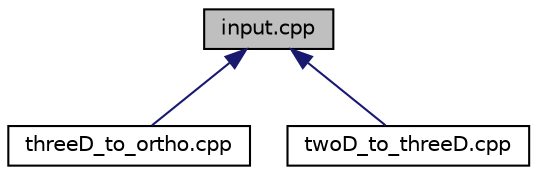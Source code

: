 digraph "input.cpp"
{
  bgcolor="transparent";
  edge [fontname="Helvetica",fontsize="10",labelfontname="Helvetica",labelfontsize="10"];
  node [fontname="Helvetica",fontsize="10",shape=record];
  Node2 [label="input.cpp",height=0.2,width=0.4,color="black", fillcolor="grey75", style="filled", fontcolor="black"];
  Node2 -> Node3 [dir="back",color="midnightblue",fontsize="10",style="solid",fontname="Helvetica"];
  Node3 [label="threeD_to_ortho.cpp",height=0.2,width=0.4,color="black",URL="$threeD__to__ortho_8cpp.html"];
  Node2 -> Node4 [dir="back",color="midnightblue",fontsize="10",style="solid",fontname="Helvetica"];
  Node4 [label="twoD_to_threeD.cpp",height=0.2,width=0.4,color="black",URL="$twoD__to__threeD_8cpp.html"];
}
